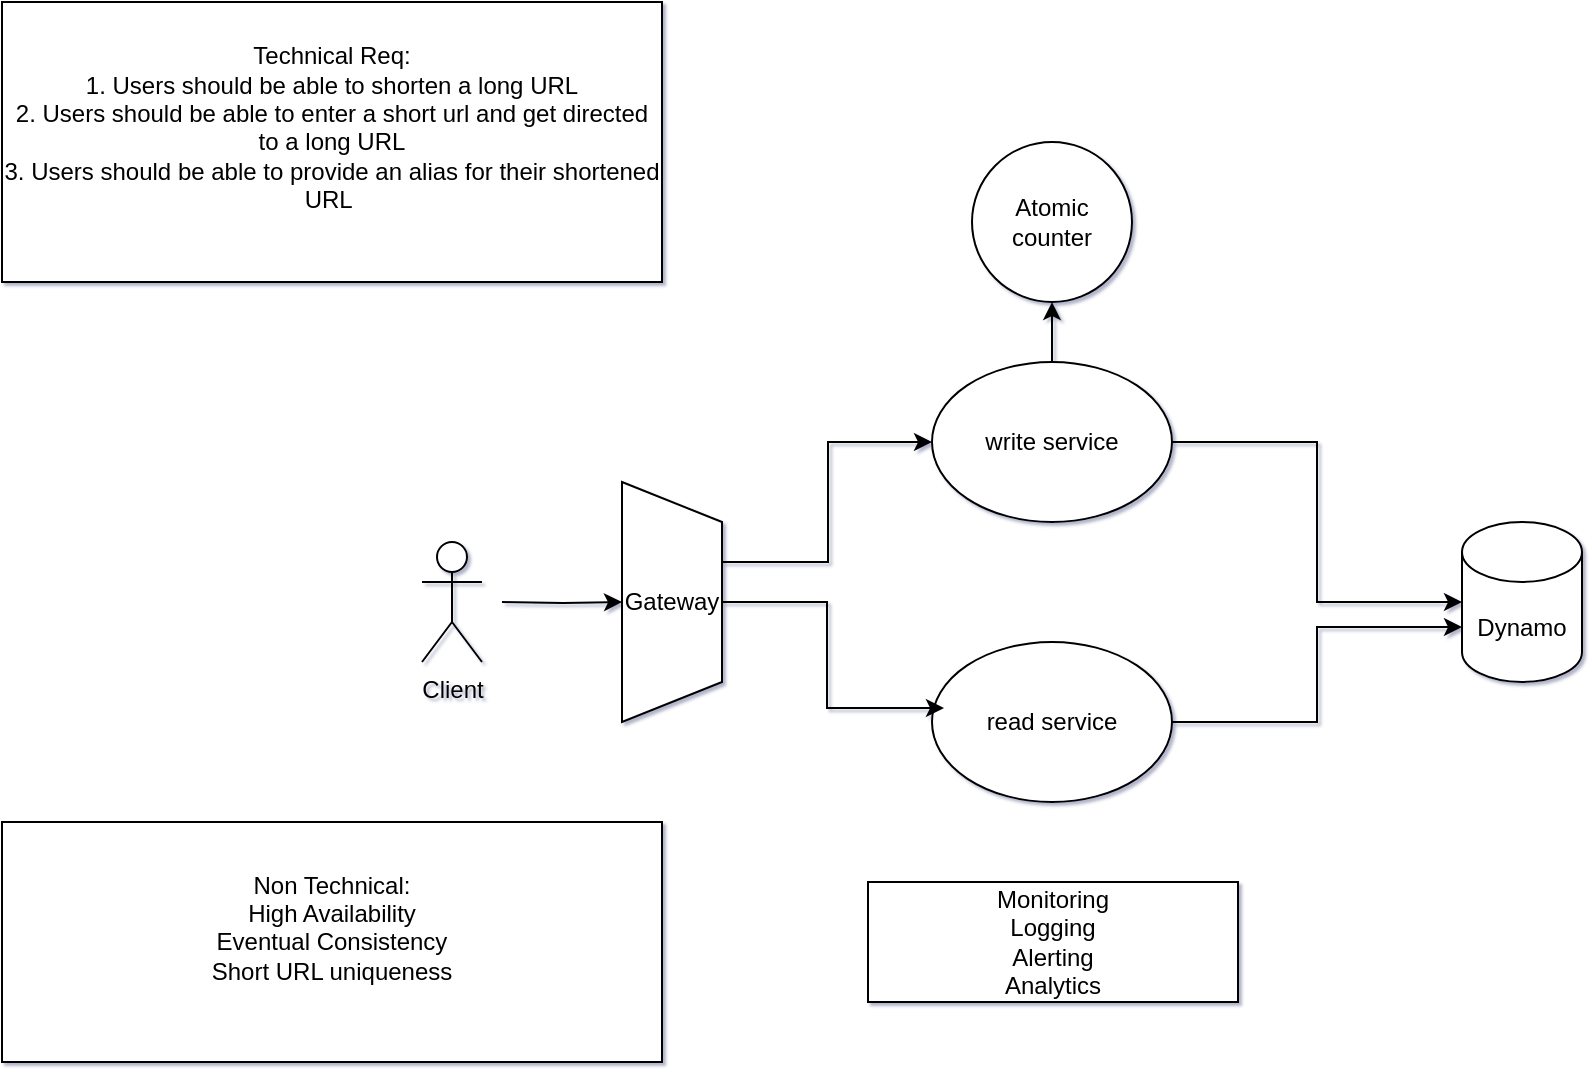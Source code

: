 <mxfile version="26.2.14">
  <diagram name="Page-1" id="HIHJW5go3T7uCI4LzSzF">
    <mxGraphModel dx="1854" dy="936" grid="0" gridSize="10" guides="1" tooltips="1" connect="1" arrows="1" fold="1" page="0" pageScale="1" pageWidth="850" pageHeight="1100" background="#ffffff" math="0" shadow="1">
      <root>
        <mxCell id="0" />
        <mxCell id="1" parent="0" />
        <mxCell id="sSYQgpPVTo7JMk-Y0rrn-1" value="Dynamo" style="shape=cylinder3;whiteSpace=wrap;html=1;boundedLbl=1;backgroundOutline=1;size=15;" vertex="1" parent="1">
          <mxGeometry x="630" y="280" width="60" height="80" as="geometry" />
        </mxCell>
        <mxCell id="sSYQgpPVTo7JMk-Y0rrn-4" style="edgeStyle=orthogonalEdgeStyle;rounded=0;orthogonalLoop=1;jettySize=auto;html=1;exitX=1;exitY=0.5;exitDx=0;exitDy=0;" edge="1" parent="1" target="sSYQgpPVTo7JMk-Y0rrn-3">
          <mxGeometry relative="1" as="geometry">
            <mxPoint x="150" y="320" as="sourcePoint" />
          </mxGeometry>
        </mxCell>
        <mxCell id="sSYQgpPVTo7JMk-Y0rrn-7" style="edgeStyle=orthogonalEdgeStyle;rounded=0;orthogonalLoop=1;jettySize=auto;html=1;entryX=0;entryY=0.5;entryDx=0;entryDy=0;" edge="1" parent="1" source="sSYQgpPVTo7JMk-Y0rrn-3" target="sSYQgpPVTo7JMk-Y0rrn-5">
          <mxGeometry relative="1" as="geometry">
            <Array as="points">
              <mxPoint x="313" y="300" />
              <mxPoint x="313" y="240" />
            </Array>
          </mxGeometry>
        </mxCell>
        <mxCell id="sSYQgpPVTo7JMk-Y0rrn-3" value="Gateway" style="shape=trapezoid;perimeter=trapezoidPerimeter;whiteSpace=wrap;html=1;fixedSize=1;direction=south;" vertex="1" parent="1">
          <mxGeometry x="210" y="260" width="50" height="120" as="geometry" />
        </mxCell>
        <mxCell id="sSYQgpPVTo7JMk-Y0rrn-11" style="edgeStyle=orthogonalEdgeStyle;rounded=0;orthogonalLoop=1;jettySize=auto;html=1;exitX=0.5;exitY=0;exitDx=0;exitDy=0;" edge="1" parent="1" source="sSYQgpPVTo7JMk-Y0rrn-5" target="sSYQgpPVTo7JMk-Y0rrn-12">
          <mxGeometry relative="1" as="geometry">
            <mxPoint x="425" y="160" as="targetPoint" />
          </mxGeometry>
        </mxCell>
        <mxCell id="sSYQgpPVTo7JMk-Y0rrn-13" style="edgeStyle=orthogonalEdgeStyle;rounded=0;orthogonalLoop=1;jettySize=auto;html=1;" edge="1" parent="1" source="sSYQgpPVTo7JMk-Y0rrn-5" target="sSYQgpPVTo7JMk-Y0rrn-1">
          <mxGeometry relative="1" as="geometry" />
        </mxCell>
        <mxCell id="sSYQgpPVTo7JMk-Y0rrn-5" value="write service" style="ellipse;whiteSpace=wrap;html=1;" vertex="1" parent="1">
          <mxGeometry x="365" y="200" width="120" height="80" as="geometry" />
        </mxCell>
        <mxCell id="sSYQgpPVTo7JMk-Y0rrn-6" value="read service" style="ellipse;whiteSpace=wrap;html=1;" vertex="1" parent="1">
          <mxGeometry x="365" y="340" width="120" height="80" as="geometry" />
        </mxCell>
        <mxCell id="sSYQgpPVTo7JMk-Y0rrn-9" style="edgeStyle=orthogonalEdgeStyle;rounded=0;orthogonalLoop=1;jettySize=auto;html=1;entryX=0.05;entryY=0.413;entryDx=0;entryDy=0;entryPerimeter=0;" edge="1" parent="1" source="sSYQgpPVTo7JMk-Y0rrn-3" target="sSYQgpPVTo7JMk-Y0rrn-6">
          <mxGeometry relative="1" as="geometry" />
        </mxCell>
        <mxCell id="sSYQgpPVTo7JMk-Y0rrn-12" value="Atomic counter" style="ellipse;whiteSpace=wrap;html=1;aspect=fixed;" vertex="1" parent="1">
          <mxGeometry x="385" y="90" width="80" height="80" as="geometry" />
        </mxCell>
        <mxCell id="sSYQgpPVTo7JMk-Y0rrn-14" style="edgeStyle=orthogonalEdgeStyle;rounded=0;orthogonalLoop=1;jettySize=auto;html=1;exitX=1;exitY=0.5;exitDx=0;exitDy=0;entryX=0;entryY=0;entryDx=0;entryDy=52.5;entryPerimeter=0;" edge="1" parent="1" source="sSYQgpPVTo7JMk-Y0rrn-6" target="sSYQgpPVTo7JMk-Y0rrn-1">
          <mxGeometry relative="1" as="geometry" />
        </mxCell>
        <mxCell id="sSYQgpPVTo7JMk-Y0rrn-16" value="Client" style="shape=umlActor;verticalLabelPosition=bottom;verticalAlign=top;html=1;outlineConnect=0;" vertex="1" parent="1">
          <mxGeometry x="110" y="290" width="30" height="60" as="geometry" />
        </mxCell>
        <mxCell id="sSYQgpPVTo7JMk-Y0rrn-20" value="Technical Req:&lt;div&gt;1. Users should be able to shorten a long URL&lt;/div&gt;&lt;div&gt;2. Users should be able to enter a short url and get directed to a long URL&lt;/div&gt;&lt;div&gt;3. Users should be able to provide an alias for their shortened URL&amp;nbsp;&lt;br&gt;&lt;div&gt;&lt;br&gt;&lt;/div&gt;&lt;/div&gt;" style="rounded=0;whiteSpace=wrap;html=1;" vertex="1" parent="1">
          <mxGeometry x="-100" y="20" width="330" height="140" as="geometry" />
        </mxCell>
        <mxCell id="sSYQgpPVTo7JMk-Y0rrn-21" value="&lt;div&gt;Non Technical:&lt;/div&gt;&lt;div&gt;High Availability&lt;/div&gt;&lt;div&gt;Eventual Consistency&lt;/div&gt;&lt;div&gt;Short URL uniqueness&lt;/div&gt;&lt;div&gt;&lt;br&gt;&lt;/div&gt;" style="rounded=0;whiteSpace=wrap;html=1;" vertex="1" parent="1">
          <mxGeometry x="-100" y="430" width="330" height="120" as="geometry" />
        </mxCell>
        <mxCell id="sSYQgpPVTo7JMk-Y0rrn-22" value="Monitoring&lt;div&gt;Logging&lt;/div&gt;&lt;div&gt;Alerting&lt;/div&gt;&lt;div&gt;Analytics&lt;/div&gt;" style="rounded=0;whiteSpace=wrap;html=1;" vertex="1" parent="1">
          <mxGeometry x="333" y="460" width="185" height="60" as="geometry" />
        </mxCell>
      </root>
    </mxGraphModel>
  </diagram>
</mxfile>
